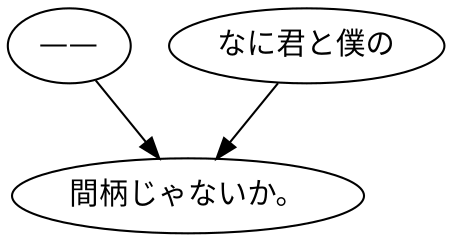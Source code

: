 digraph graph7660 {
	node0 [label="——"];
	node1 [label="なに君と僕の"];
	node2 [label="間柄じゃないか。"];
	node0 -> node2;
	node1 -> node2;
}
